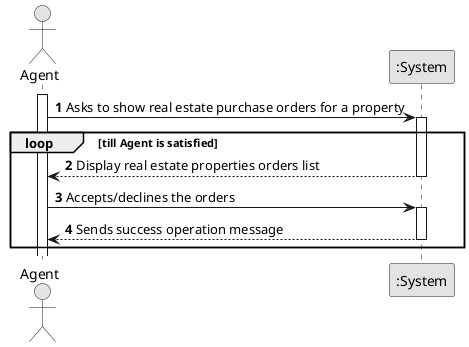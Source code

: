 @startuml
skinparam monochrome true
skinparam packageStyle rectangle
skinparam shadowing false

autonumber

actor "Agent" as Agent
participant ":System" as System

activate Agent

    Agent -> System : Asks to show real estate purchase orders for a property
    activate System

    loop till Agent is satisfied
    System --> Agent : Display real estate properties orders list
    deactivate System

    Agent -> System: Accepts/declines the orders
    activate System

    System --> Agent: Sends success operation message
    deactivate System
    end


@enduml

